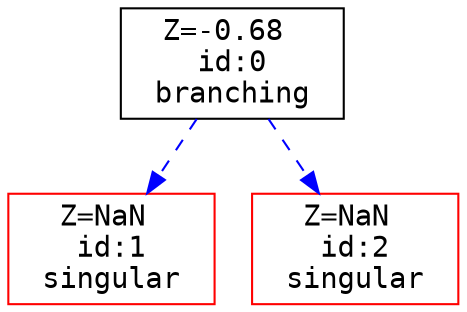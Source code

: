 digraph enumtree {
node [fontname=Courier,shape=rectangle];
edge [color=Blue, style=dashed];
0 [label=<Z=-0.68 <BR /> id:0 <BR /> branching >,color=Black];
1 [label=<Z=NaN <BR /> id:1 <BR /> singular >,color=Red];
2 [label=<Z=NaN <BR /> id:2 <BR /> singular >,color=Red];
0 -> 1 ;
0 -> 2 ;
}
